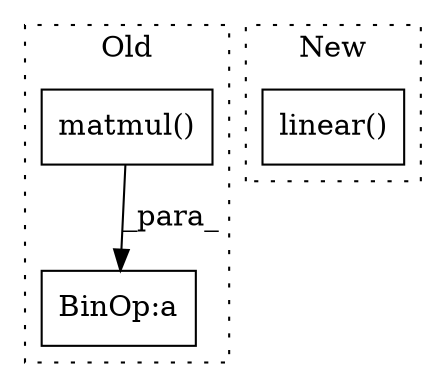 digraph G {
subgraph cluster0 {
1 [label="matmul()" a="75" s="6473,6513" l="13,1" shape="box"];
3 [label="BinOp:a" a="82" s="6514" l="3" shape="box"];
label = "Old";
style="dotted";
}
subgraph cluster1 {
2 [label="linear()" a="75" s="6434,6447" l="12,1" shape="box"];
label = "New";
style="dotted";
}
1 -> 3 [label="_para_"];
}
